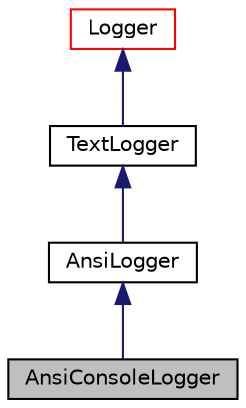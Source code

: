 digraph "AnsiConsoleLogger"
{
  edge [fontname="Helvetica",fontsize="10",labelfontname="Helvetica",labelfontsize="10"];
  node [fontname="Helvetica",fontsize="10",shape=record];
  Node0 [label="AnsiConsoleLogger",height=0.2,width=0.4,color="black", fillcolor="grey75", style="filled", fontcolor="black"];
  Node1 -> Node0 [dir="back",color="midnightblue",fontsize="10",style="solid",fontname="Helvetica"];
  Node1 [label="AnsiLogger",height=0.2,width=0.4,color="black", fillcolor="white", style="filled",URL="$classaworx_1_1lib_1_1lox_1_1loggers_1_1AnsiLogger.html"];
  Node2 -> Node1 [dir="back",color="midnightblue",fontsize="10",style="solid",fontname="Helvetica"];
  Node2 [label="TextLogger",height=0.2,width=0.4,color="black", fillcolor="white", style="filled",URL="$classaworx_1_1lib_1_1lox_1_1core_1_1textlogger_1_1TextLogger.html"];
  Node3 -> Node2 [dir="back",color="midnightblue",fontsize="10",style="solid",fontname="Helvetica"];
  Node3 [label="Logger",height=0.2,width=0.4,color="red", fillcolor="white", style="filled",URL="$classaworx_1_1lib_1_1lox_1_1core_1_1Logger.html"];
}
